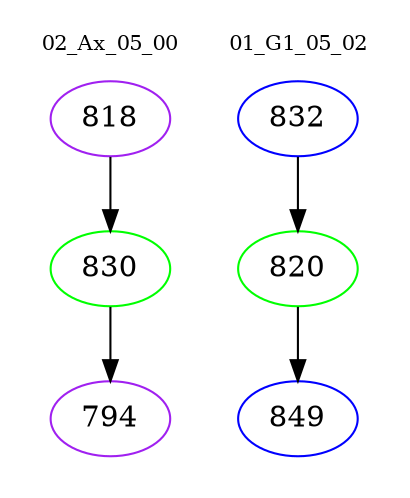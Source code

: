 digraph{
subgraph cluster_0 {
color = white
label = "02_Ax_05_00";
fontsize=10;
T0_818 [label="818", color="purple"]
T0_818 -> T0_830 [color="black"]
T0_830 [label="830", color="green"]
T0_830 -> T0_794 [color="black"]
T0_794 [label="794", color="purple"]
}
subgraph cluster_1 {
color = white
label = "01_G1_05_02";
fontsize=10;
T1_832 [label="832", color="blue"]
T1_832 -> T1_820 [color="black"]
T1_820 [label="820", color="green"]
T1_820 -> T1_849 [color="black"]
T1_849 [label="849", color="blue"]
}
}
